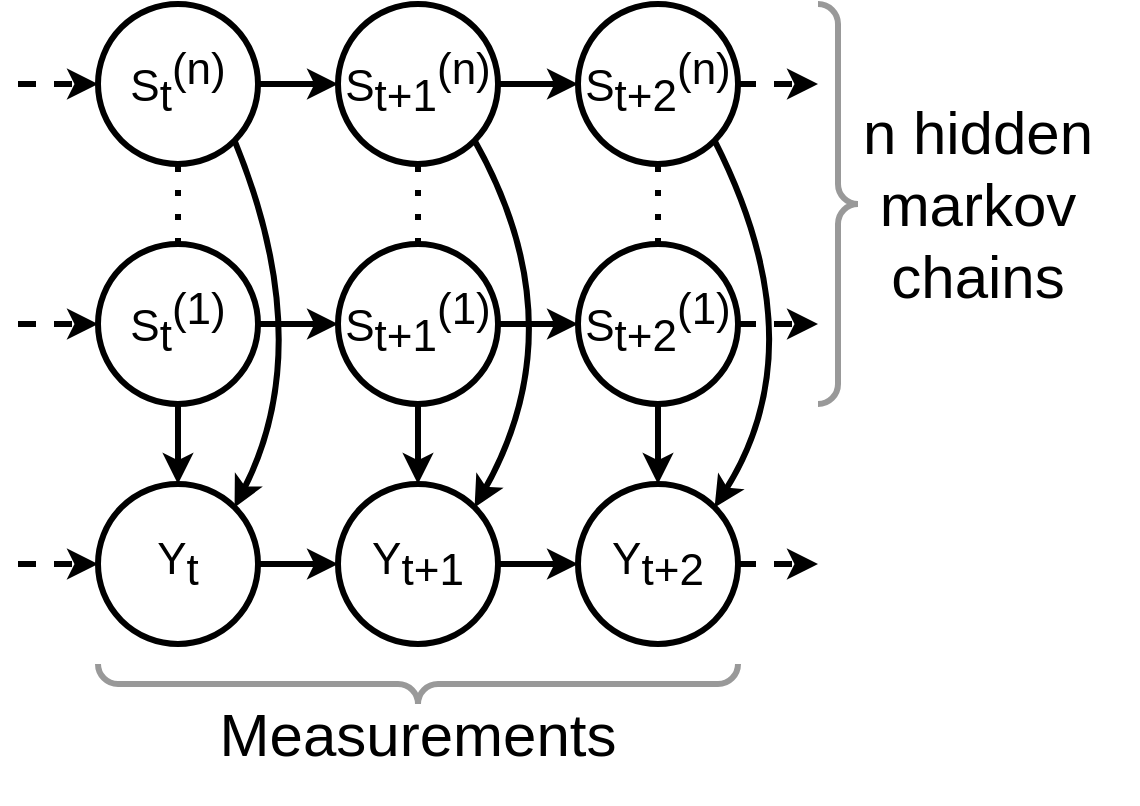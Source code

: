 <mxfile version="20.2.3" type="device"><diagram id="quvCCPkVLItVQjSiOian" name="Page-1"><mxGraphModel dx="909" dy="1447" grid="1" gridSize="10" guides="1" tooltips="1" connect="1" arrows="1" fold="1" page="1" pageScale="1" pageWidth="850" pageHeight="1100" math="0" shadow="0"><root><mxCell id="0"/><mxCell id="1" parent="0"/><mxCell id="PCVajjPwWanejp1941Y9-1" value="S&lt;sub style=&quot;font-size: 22px;&quot;&gt;t&lt;/sub&gt;&lt;sup style=&quot;font-size: 22px;&quot;&gt;(n)&lt;/sup&gt;" style="ellipse;whiteSpace=wrap;html=1;aspect=fixed;fontSize=22;strokeWidth=3;" parent="1" vertex="1"><mxGeometry x="160" y="40" width="80" height="80" as="geometry"/></mxCell><mxCell id="PCVajjPwWanejp1941Y9-33" style="edgeStyle=orthogonalEdgeStyle;rounded=0;orthogonalLoop=1;jettySize=auto;html=1;exitX=0.5;exitY=1;exitDx=0;exitDy=0;entryX=0.5;entryY=0;entryDx=0;entryDy=0;strokeWidth=3;" parent="1" source="PCVajjPwWanejp1941Y9-2" target="PCVajjPwWanejp1941Y9-17" edge="1"><mxGeometry relative="1" as="geometry"/></mxCell><mxCell id="PCVajjPwWanejp1941Y9-2" value="S&lt;sub style=&quot;font-size: 22px;&quot;&gt;t+1&lt;/sub&gt;&lt;sup style=&quot;font-size: 22px;&quot;&gt;(1)&lt;/sup&gt;" style="ellipse;whiteSpace=wrap;html=1;aspect=fixed;fontSize=22;strokeWidth=3;" parent="1" vertex="1"><mxGeometry x="280" y="160" width="80" height="80" as="geometry"/></mxCell><mxCell id="PCVajjPwWanejp1941Y9-3" value="S&lt;sub style=&quot;font-size: 22px;&quot;&gt;t&lt;/sub&gt;&lt;sup style=&quot;font-size: 22px;&quot;&gt;(1)&lt;/sup&gt;" style="ellipse;whiteSpace=wrap;html=1;aspect=fixed;fontSize=22;strokeWidth=3;" parent="1" vertex="1"><mxGeometry x="160" y="160" width="80" height="80" as="geometry"/></mxCell><mxCell id="PCVajjPwWanejp1941Y9-4" value="S&lt;sub style=&quot;font-size: 22px;&quot;&gt;t+1&lt;/sub&gt;&lt;sup style=&quot;font-size: 22px;&quot;&gt;(n)&lt;/sup&gt;" style="ellipse;whiteSpace=wrap;html=1;aspect=fixed;fontSize=22;strokeWidth=3;" parent="1" vertex="1"><mxGeometry x="280" y="40" width="80" height="80" as="geometry"/></mxCell><mxCell id="PCVajjPwWanejp1941Y9-5" value="S&lt;sub style=&quot;font-size: 22px;&quot;&gt;t+2&lt;/sub&gt;&lt;sup style=&quot;font-size: 22px;&quot;&gt;(n)&lt;/sup&gt;" style="ellipse;whiteSpace=wrap;html=1;aspect=fixed;fontSize=22;strokeWidth=3;" parent="1" vertex="1"><mxGeometry x="400" y="40" width="80" height="80" as="geometry"/></mxCell><mxCell id="PCVajjPwWanejp1941Y9-34" style="edgeStyle=orthogonalEdgeStyle;rounded=0;orthogonalLoop=1;jettySize=auto;html=1;exitX=0.5;exitY=1;exitDx=0;exitDy=0;entryX=0.5;entryY=0;entryDx=0;entryDy=0;strokeWidth=3;" parent="1" source="PCVajjPwWanejp1941Y9-6" target="PCVajjPwWanejp1941Y9-19" edge="1"><mxGeometry relative="1" as="geometry"/></mxCell><mxCell id="PCVajjPwWanejp1941Y9-6" value="S&lt;sub style=&quot;font-size: 22px;&quot;&gt;t+2&lt;/sub&gt;&lt;sup style=&quot;font-size: 22px;&quot;&gt;(1)&lt;/sup&gt;" style="ellipse;whiteSpace=wrap;html=1;aspect=fixed;fontSize=22;strokeWidth=3;" parent="1" vertex="1"><mxGeometry x="400" y="160" width="80" height="80" as="geometry"/></mxCell><mxCell id="PCVajjPwWanejp1941Y9-7" value="" style="endArrow=classic;html=1;rounded=0;entryX=0;entryY=0.5;entryDx=0;entryDy=0;dashed=1;strokeWidth=3;" parent="1" target="PCVajjPwWanejp1941Y9-1" edge="1"><mxGeometry width="50" height="50" relative="1" as="geometry"><mxPoint x="120" y="80" as="sourcePoint"/><mxPoint x="120" y="55" as="targetPoint"/></mxGeometry></mxCell><mxCell id="PCVajjPwWanejp1941Y9-8" value="" style="endArrow=classic;html=1;rounded=0;entryX=0;entryY=0.5;entryDx=0;entryDy=0;dashed=1;strokeWidth=3;" parent="1" target="PCVajjPwWanejp1941Y9-3" edge="1"><mxGeometry width="50" height="50" relative="1" as="geometry"><mxPoint x="120" y="200" as="sourcePoint"/><mxPoint x="170" y="100" as="targetPoint"/></mxGeometry></mxCell><mxCell id="PCVajjPwWanejp1941Y9-9" value="" style="endArrow=classic;html=1;rounded=0;entryX=0;entryY=0.5;entryDx=0;entryDy=0;strokeWidth=3;" parent="1" target="PCVajjPwWanejp1941Y9-4" edge="1"><mxGeometry width="50" height="50" relative="1" as="geometry"><mxPoint x="240" y="80" as="sourcePoint"/><mxPoint x="170" y="90" as="targetPoint"/></mxGeometry></mxCell><mxCell id="PCVajjPwWanejp1941Y9-10" value="" style="endArrow=classic;html=1;rounded=0;entryX=0;entryY=0.5;entryDx=0;entryDy=0;exitX=1;exitY=0.5;exitDx=0;exitDy=0;strokeWidth=3;" parent="1" source="PCVajjPwWanejp1941Y9-4" target="PCVajjPwWanejp1941Y9-5" edge="1"><mxGeometry width="50" height="50" relative="1" as="geometry"><mxPoint x="250" y="90" as="sourcePoint"/><mxPoint x="290" y="90" as="targetPoint"/></mxGeometry></mxCell><mxCell id="PCVajjPwWanejp1941Y9-12" value="" style="endArrow=classic;html=1;rounded=0;exitX=1;exitY=0.5;exitDx=0;exitDy=0;dashed=1;strokeWidth=3;" parent="1" source="PCVajjPwWanejp1941Y9-5" edge="1"><mxGeometry width="50" height="50" relative="1" as="geometry"><mxPoint x="370" y="90" as="sourcePoint"/><mxPoint x="520" y="80" as="targetPoint"/></mxGeometry></mxCell><mxCell id="PCVajjPwWanejp1941Y9-14" value="" style="endArrow=classic;html=1;rounded=0;entryX=0;entryY=0.5;entryDx=0;entryDy=0;exitX=1;exitY=0.5;exitDx=0;exitDy=0;strokeWidth=3;" parent="1" source="PCVajjPwWanejp1941Y9-3" target="PCVajjPwWanejp1941Y9-2" edge="1"><mxGeometry width="50" height="50" relative="1" as="geometry"><mxPoint x="250" y="100" as="sourcePoint"/><mxPoint x="290" y="100" as="targetPoint"/></mxGeometry></mxCell><mxCell id="PCVajjPwWanejp1941Y9-15" value="" style="endArrow=classic;html=1;rounded=0;entryX=0;entryY=0.5;entryDx=0;entryDy=0;exitX=1;exitY=0.5;exitDx=0;exitDy=0;strokeWidth=3;" parent="1" source="PCVajjPwWanejp1941Y9-2" target="PCVajjPwWanejp1941Y9-6" edge="1"><mxGeometry width="50" height="50" relative="1" as="geometry"><mxPoint x="250" y="210" as="sourcePoint"/><mxPoint x="290" y="210" as="targetPoint"/><Array as="points"/></mxGeometry></mxCell><mxCell id="PCVajjPwWanejp1941Y9-16" value="" style="endArrow=classic;html=1;rounded=0;exitX=1;exitY=0.5;exitDx=0;exitDy=0;dashed=1;strokeWidth=3;" parent="1" source="PCVajjPwWanejp1941Y9-6" edge="1"><mxGeometry width="50" height="50" relative="1" as="geometry"><mxPoint x="370" y="210" as="sourcePoint"/><mxPoint x="520" y="200" as="targetPoint"/><Array as="points"/></mxGeometry></mxCell><mxCell id="PCVajjPwWanejp1941Y9-17" value="Y&lt;sub style=&quot;font-size: 22px;&quot;&gt;t+1&lt;/sub&gt;" style="ellipse;whiteSpace=wrap;html=1;aspect=fixed;fontSize=22;strokeWidth=3;" parent="1" vertex="1"><mxGeometry x="280" y="280" width="80" height="80" as="geometry"/></mxCell><mxCell id="PCVajjPwWanejp1941Y9-18" value="Y&lt;sub style=&quot;font-size: 22px;&quot;&gt;t&lt;/sub&gt;" style="ellipse;whiteSpace=wrap;html=1;aspect=fixed;fontSize=22;strokeWidth=3;" parent="1" vertex="1"><mxGeometry x="160" y="280" width="80" height="80" as="geometry"/></mxCell><mxCell id="PCVajjPwWanejp1941Y9-19" value="Y&lt;sub style=&quot;font-size: 22px;&quot;&gt;t+2&lt;/sub&gt;" style="ellipse;whiteSpace=wrap;html=1;aspect=fixed;fontSize=22;strokeWidth=3;" parent="1" vertex="1"><mxGeometry x="400" y="280" width="80" height="80" as="geometry"/></mxCell><mxCell id="PCVajjPwWanejp1941Y9-20" value="" style="endArrow=classic;html=1;rounded=0;entryX=0;entryY=0.5;entryDx=0;entryDy=0;dashed=1;strokeWidth=3;" parent="1" target="PCVajjPwWanejp1941Y9-18" edge="1"><mxGeometry width="50" height="50" relative="1" as="geometry"><mxPoint x="120" y="320" as="sourcePoint"/><mxPoint x="170" y="220" as="targetPoint"/></mxGeometry></mxCell><mxCell id="PCVajjPwWanejp1941Y9-21" value="" style="endArrow=classic;html=1;rounded=0;entryX=0;entryY=0.5;entryDx=0;entryDy=0;exitX=1;exitY=0.5;exitDx=0;exitDy=0;strokeWidth=3;" parent="1" source="PCVajjPwWanejp1941Y9-18" target="PCVajjPwWanejp1941Y9-17" edge="1"><mxGeometry width="50" height="50" relative="1" as="geometry"><mxPoint x="250" y="220" as="sourcePoint"/><mxPoint x="290" y="220" as="targetPoint"/></mxGeometry></mxCell><mxCell id="PCVajjPwWanejp1941Y9-22" value="" style="endArrow=classic;html=1;rounded=0;entryX=0;entryY=0.5;entryDx=0;entryDy=0;exitX=1;exitY=0.5;exitDx=0;exitDy=0;strokeWidth=3;" parent="1" source="PCVajjPwWanejp1941Y9-17" target="PCVajjPwWanejp1941Y9-19" edge="1"><mxGeometry width="50" height="50" relative="1" as="geometry"><mxPoint x="250" y="330" as="sourcePoint"/><mxPoint x="290" y="330" as="targetPoint"/><Array as="points"/></mxGeometry></mxCell><mxCell id="PCVajjPwWanejp1941Y9-23" value="" style="endArrow=classic;html=1;rounded=0;exitX=1;exitY=0.5;exitDx=0;exitDy=0;dashed=1;strokeWidth=3;" parent="1" source="PCVajjPwWanejp1941Y9-19" edge="1"><mxGeometry width="50" height="50" relative="1" as="geometry"><mxPoint x="370" y="330" as="sourcePoint"/><mxPoint x="520" y="320" as="targetPoint"/><Array as="points"/></mxGeometry></mxCell><mxCell id="PCVajjPwWanejp1941Y9-24" value="" style="curved=1;endArrow=classic;html=1;rounded=0;entryX=1;entryY=0;entryDx=0;entryDy=0;exitX=1;exitY=1;exitDx=0;exitDy=0;strokeWidth=3;" parent="1" source="PCVajjPwWanejp1941Y9-1" target="PCVajjPwWanejp1941Y9-18" edge="1"><mxGeometry width="50" height="50" relative="1" as="geometry"><mxPoint x="220" y="460" as="sourcePoint"/><mxPoint x="270" y="410" as="targetPoint"/><Array as="points"><mxPoint x="270" y="210"/></Array></mxGeometry></mxCell><mxCell id="PCVajjPwWanejp1941Y9-25" value="" style="curved=1;endArrow=classic;html=1;rounded=0;entryX=1;entryY=0;entryDx=0;entryDy=0;exitX=1;exitY=1;exitDx=0;exitDy=0;strokeWidth=3;" parent="1" source="PCVajjPwWanejp1941Y9-4" target="PCVajjPwWanejp1941Y9-17" edge="1"><mxGeometry width="50" height="50" relative="1" as="geometry"><mxPoint x="238.284" y="118.284" as="sourcePoint"/><mxPoint x="238.284" y="301.716" as="targetPoint"/><Array as="points"><mxPoint x="400" y="200"/></Array></mxGeometry></mxCell><mxCell id="PCVajjPwWanejp1941Y9-26" value="" style="curved=1;endArrow=classic;html=1;rounded=0;entryX=1;entryY=0;entryDx=0;entryDy=0;exitX=1;exitY=1;exitDx=0;exitDy=0;strokeWidth=3;" parent="1" source="PCVajjPwWanejp1941Y9-5" target="PCVajjPwWanejp1941Y9-19" edge="1"><mxGeometry width="50" height="50" relative="1" as="geometry"><mxPoint x="358.284" y="118.284" as="sourcePoint"/><mxPoint x="358.284" y="301.716" as="targetPoint"/><Array as="points"><mxPoint x="520" y="210"/></Array></mxGeometry></mxCell><mxCell id="PCVajjPwWanejp1941Y9-28" value="" style="endArrow=none;dashed=1;html=1;dashPattern=1 3;strokeWidth=3;rounded=0;entryX=0.5;entryY=1;entryDx=0;entryDy=0;" parent="1" target="PCVajjPwWanejp1941Y9-1" edge="1"><mxGeometry width="50" height="50" relative="1" as="geometry"><mxPoint x="200" y="160" as="sourcePoint"/><mxPoint x="220" y="410" as="targetPoint"/></mxGeometry></mxCell><mxCell id="PCVajjPwWanejp1941Y9-29" value="" style="endArrow=none;dashed=1;html=1;dashPattern=1 3;strokeWidth=3;rounded=0;entryX=0.5;entryY=1;entryDx=0;entryDy=0;exitX=0.5;exitY=0;exitDx=0;exitDy=0;" parent="1" source="PCVajjPwWanejp1941Y9-2" target="PCVajjPwWanejp1941Y9-4" edge="1"><mxGeometry width="50" height="50" relative="1" as="geometry"><mxPoint x="210" y="170" as="sourcePoint"/><mxPoint x="210" y="130" as="targetPoint"/></mxGeometry></mxCell><mxCell id="PCVajjPwWanejp1941Y9-30" value="" style="endArrow=none;dashed=1;html=1;dashPattern=1 3;strokeWidth=3;rounded=0;entryX=0.5;entryY=1;entryDx=0;entryDy=0;exitX=0.5;exitY=0;exitDx=0;exitDy=0;" parent="1" source="PCVajjPwWanejp1941Y9-6" target="PCVajjPwWanejp1941Y9-5" edge="1"><mxGeometry width="50" height="50" relative="1" as="geometry"><mxPoint x="330" y="170" as="sourcePoint"/><mxPoint x="330" y="130" as="targetPoint"/></mxGeometry></mxCell><mxCell id="PCVajjPwWanejp1941Y9-31" value="" style="endArrow=classic;html=1;rounded=0;strokeWidth=3;exitX=0.5;exitY=1;exitDx=0;exitDy=0;entryX=0.5;entryY=0;entryDx=0;entryDy=0;entryPerimeter=0;" parent="1" source="PCVajjPwWanejp1941Y9-3" target="PCVajjPwWanejp1941Y9-18" edge="1"><mxGeometry width="50" height="50" relative="1" as="geometry"><mxPoint x="160" y="350" as="sourcePoint"/><mxPoint x="160" y="400" as="targetPoint"/></mxGeometry></mxCell><mxCell id="PCVajjPwWanejp1941Y9-35" value="" style="labelPosition=right;align=left;strokeWidth=3;shape=mxgraph.mockup.markup.curlyBrace;html=1;shadow=0;dashed=0;strokeColor=#999999;direction=north;rotation=-180;" parent="1" vertex="1"><mxGeometry x="520" y="40" width="20" height="200" as="geometry"/></mxCell><mxCell id="PCVajjPwWanejp1941Y9-39" value="n hidden markov chains" style="text;html=1;strokeColor=none;fillColor=none;align=center;verticalAlign=middle;whiteSpace=wrap;rounded=0;fontSize=30;" parent="1" vertex="1"><mxGeometry x="520" y="85" width="160" height="110" as="geometry"/></mxCell><mxCell id="PCVajjPwWanejp1941Y9-40" value="" style="labelPosition=right;align=left;strokeWidth=3;shape=mxgraph.mockup.markup.curlyBrace;html=1;shadow=0;dashed=0;strokeColor=#999999;direction=north;rotation=-90;" parent="1" vertex="1"><mxGeometry x="310" y="220" width="20" height="320" as="geometry"/></mxCell><mxCell id="PCVajjPwWanejp1941Y9-41" value="Measurements" style="text;html=1;strokeColor=none;fillColor=none;align=center;verticalAlign=middle;whiteSpace=wrap;rounded=0;fontSize=30;rotation=0;" parent="1" vertex="1"><mxGeometry x="285" y="370" width="70" height="70" as="geometry"/></mxCell></root></mxGraphModel></diagram></mxfile>